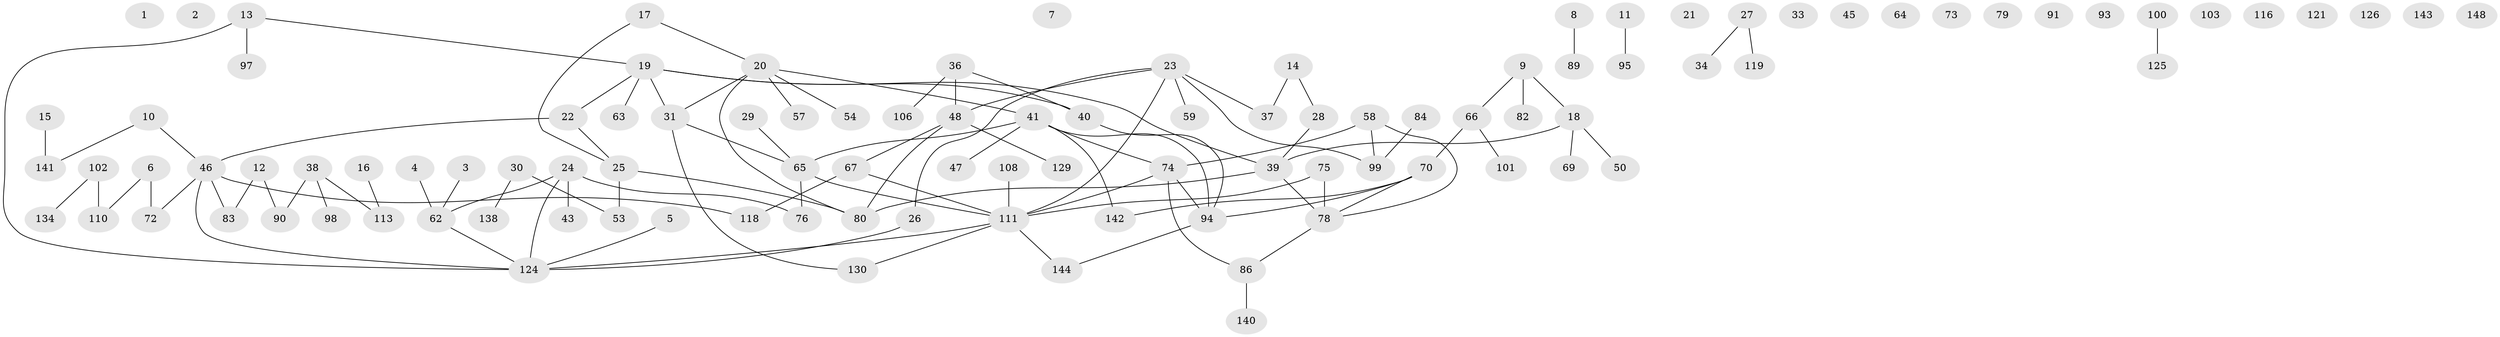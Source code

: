 // original degree distribution, {0: 0.11486486486486487, 1: 0.2702702702702703, 2: 0.28378378378378377, 3: 0.17567567567567569, 4: 0.10810810810810811, 6: 0.006756756756756757, 5: 0.033783783783783786, 7: 0.006756756756756757}
// Generated by graph-tools (version 1.1) at 2025/41/03/06/25 10:41:22]
// undirected, 105 vertices, 109 edges
graph export_dot {
graph [start="1"]
  node [color=gray90,style=filled];
  1;
  2;
  3 [super="+123"];
  4;
  5 [super="+56"];
  6;
  7;
  8;
  9;
  10 [super="+32"];
  11;
  12 [super="+35"];
  13 [super="+51"];
  14 [super="+60"];
  15;
  16;
  17;
  18 [super="+44"];
  19 [super="+85"];
  20 [super="+109"];
  21;
  22 [super="+127"];
  23 [super="+87"];
  24 [super="+96"];
  25 [super="+88"];
  26;
  27 [super="+55"];
  28 [super="+71"];
  29;
  30 [super="+81"];
  31 [super="+61"];
  33;
  34;
  36 [super="+52"];
  37 [super="+49"];
  38 [super="+146"];
  39 [super="+68"];
  40 [super="+42"];
  41 [super="+105"];
  43 [super="+132"];
  45;
  46 [super="+107"];
  47;
  48 [super="+136"];
  50;
  53;
  54;
  57;
  58 [super="+122"];
  59 [super="+104"];
  62 [super="+77"];
  63;
  64;
  65 [super="+112"];
  66 [super="+92"];
  67;
  69;
  70 [super="+120"];
  72;
  73;
  74 [super="+137"];
  75 [super="+139"];
  76;
  78 [super="+128"];
  79;
  80 [super="+115"];
  82;
  83;
  84;
  86;
  89;
  90;
  91;
  93;
  94 [super="+131"];
  95;
  97;
  98;
  99 [super="+133"];
  100;
  101;
  102;
  103;
  106;
  108 [super="+117"];
  110;
  111 [super="+114"];
  113;
  116;
  118 [super="+145"];
  119;
  121;
  124 [super="+135"];
  125;
  126;
  129;
  130;
  134;
  138;
  140 [super="+147"];
  141;
  142;
  143;
  144;
  148;
  3 -- 62;
  4 -- 62;
  5 -- 124;
  6 -- 72;
  6 -- 110;
  8 -- 89;
  9 -- 18;
  9 -- 82;
  9 -- 66;
  10 -- 141;
  10 -- 46;
  11 -- 95;
  12 -- 90;
  12 -- 83;
  13 -- 97;
  13 -- 19;
  13 -- 124;
  14 -- 28;
  14 -- 37;
  15 -- 141;
  16 -- 113;
  17 -- 20;
  17 -- 25;
  18 -- 50;
  18 -- 69;
  18 -- 39;
  19 -- 22;
  19 -- 63;
  19 -- 39;
  19 -- 31;
  19 -- 40;
  20 -- 31;
  20 -- 57;
  20 -- 80;
  20 -- 41;
  20 -- 54;
  22 -- 25;
  22 -- 46;
  23 -- 26;
  23 -- 48;
  23 -- 99;
  23 -- 37;
  23 -- 59;
  23 -- 111;
  24 -- 43;
  24 -- 76;
  24 -- 124;
  24 -- 62;
  25 -- 53;
  25 -- 80;
  26 -- 124;
  27 -- 119;
  27 -- 34;
  28 -- 39;
  29 -- 65;
  30 -- 138;
  30 -- 53;
  31 -- 130;
  31 -- 65;
  36 -- 106;
  36 -- 48;
  36 -- 40;
  38 -- 90;
  38 -- 98;
  38 -- 113;
  39 -- 80;
  39 -- 78;
  40 -- 94;
  41 -- 142;
  41 -- 94;
  41 -- 65;
  41 -- 74;
  41 -- 47;
  46 -- 83;
  46 -- 72;
  46 -- 124;
  46 -- 118;
  48 -- 129;
  48 -- 67;
  48 -- 80;
  58 -- 99;
  58 -- 74;
  58 -- 78;
  62 -- 124;
  65 -- 76;
  65 -- 111;
  66 -- 101;
  66 -- 70;
  67 -- 118;
  67 -- 111;
  70 -- 94;
  70 -- 142;
  70 -- 78;
  74 -- 86;
  74 -- 94;
  74 -- 111;
  75 -- 111;
  75 -- 78;
  78 -- 86;
  84 -- 99;
  86 -- 140;
  94 -- 144;
  100 -- 125;
  102 -- 110;
  102 -- 134;
  108 -- 111;
  111 -- 144;
  111 -- 130;
  111 -- 124;
}
